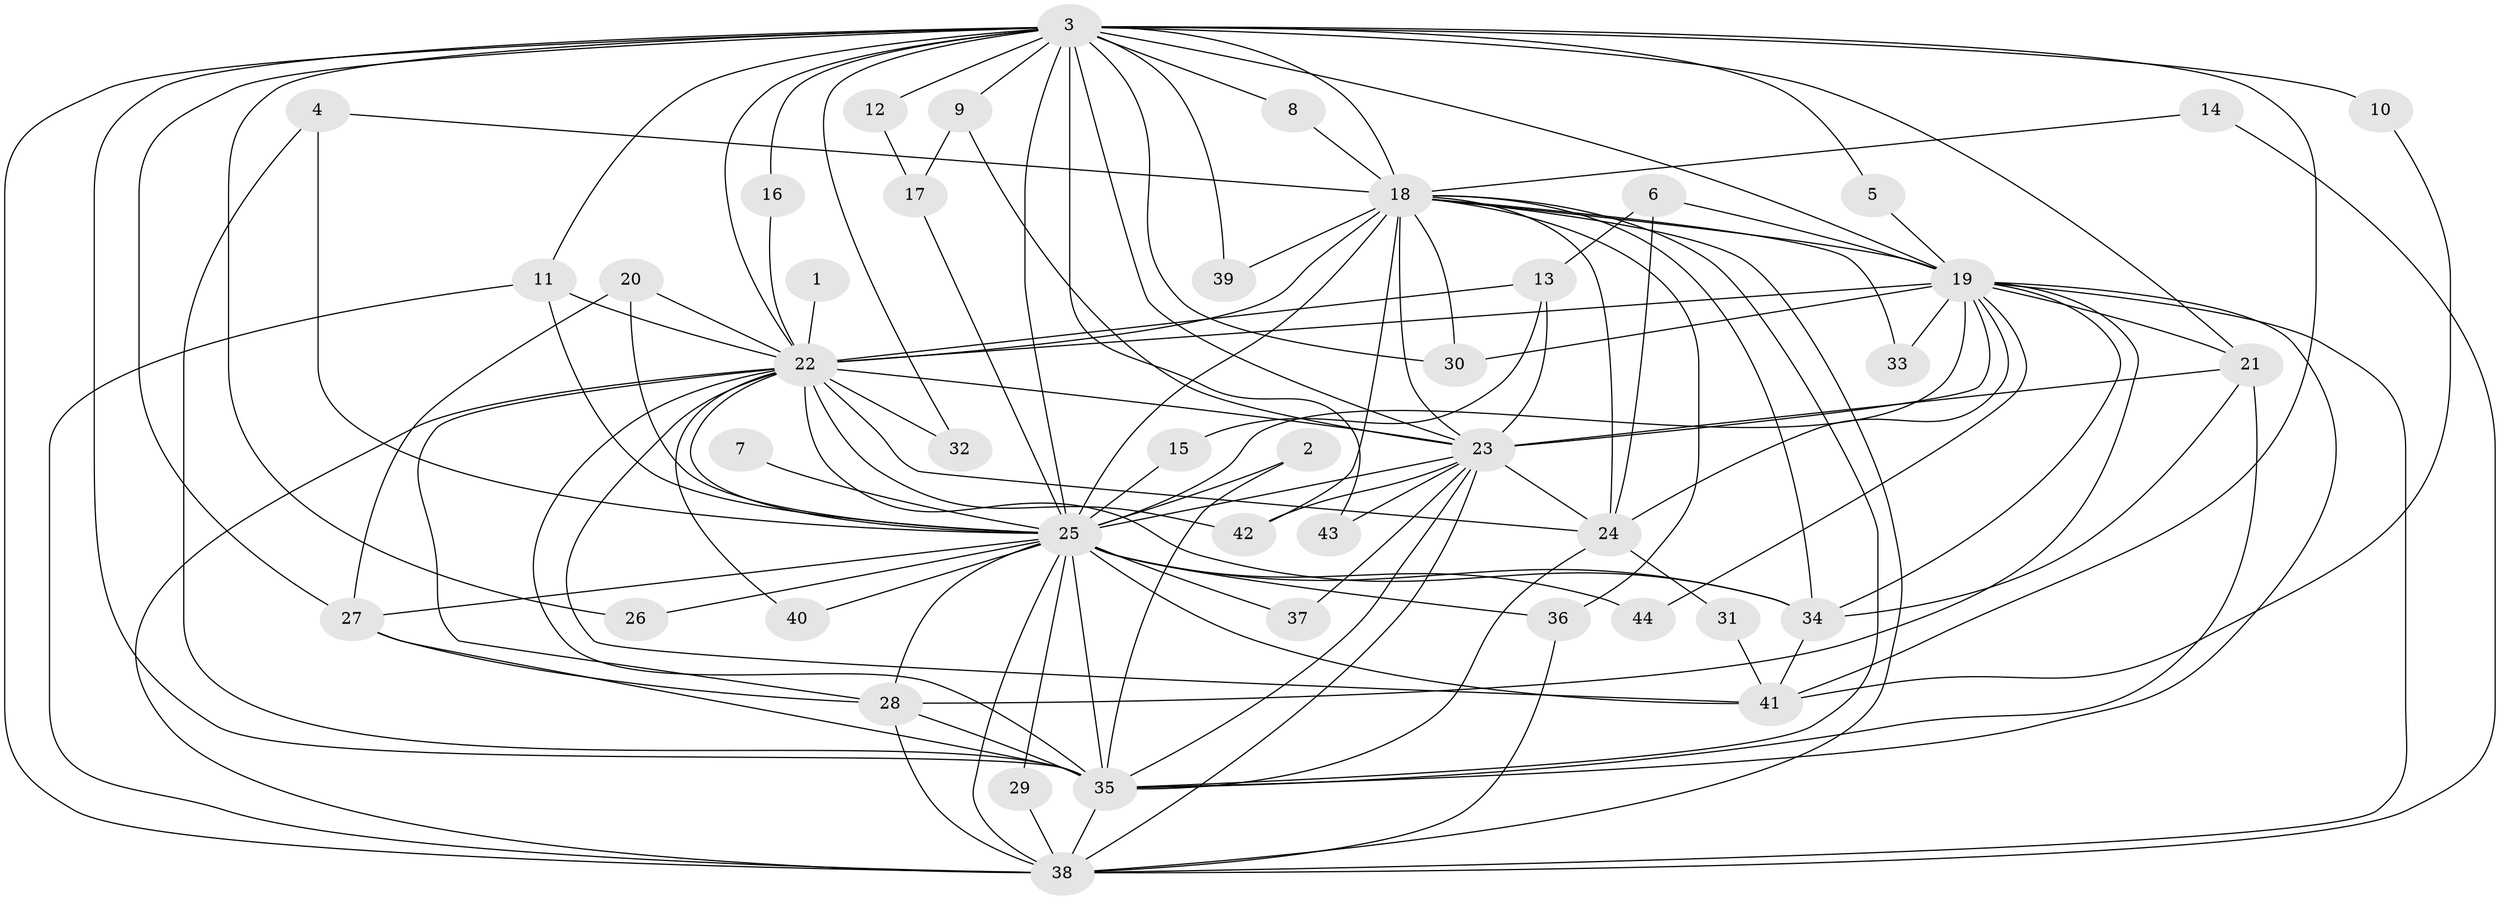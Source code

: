 // original degree distribution, {20: 0.022727272727272728, 17: 0.022727272727272728, 31: 0.011363636363636364, 24: 0.011363636363636364, 18: 0.011363636363636364, 16: 0.011363636363636364, 15: 0.022727272727272728, 2: 0.48863636363636365, 5: 0.056818181818181816, 3: 0.2727272727272727, 4: 0.056818181818181816, 6: 0.011363636363636364}
// Generated by graph-tools (version 1.1) at 2025/25/03/09/25 03:25:50]
// undirected, 44 vertices, 121 edges
graph export_dot {
graph [start="1"]
  node [color=gray90,style=filled];
  1;
  2;
  3;
  4;
  5;
  6;
  7;
  8;
  9;
  10;
  11;
  12;
  13;
  14;
  15;
  16;
  17;
  18;
  19;
  20;
  21;
  22;
  23;
  24;
  25;
  26;
  27;
  28;
  29;
  30;
  31;
  32;
  33;
  34;
  35;
  36;
  37;
  38;
  39;
  40;
  41;
  42;
  43;
  44;
  1 -- 22 [weight=1.0];
  2 -- 25 [weight=1.0];
  2 -- 35 [weight=1.0];
  3 -- 5 [weight=1.0];
  3 -- 8 [weight=1.0];
  3 -- 9 [weight=1.0];
  3 -- 10 [weight=2.0];
  3 -- 11 [weight=1.0];
  3 -- 12 [weight=1.0];
  3 -- 16 [weight=1.0];
  3 -- 18 [weight=4.0];
  3 -- 19 [weight=2.0];
  3 -- 21 [weight=1.0];
  3 -- 22 [weight=2.0];
  3 -- 23 [weight=2.0];
  3 -- 25 [weight=3.0];
  3 -- 26 [weight=1.0];
  3 -- 27 [weight=1.0];
  3 -- 30 [weight=1.0];
  3 -- 32 [weight=1.0];
  3 -- 35 [weight=2.0];
  3 -- 38 [weight=3.0];
  3 -- 39 [weight=2.0];
  3 -- 41 [weight=1.0];
  3 -- 43 [weight=1.0];
  4 -- 18 [weight=1.0];
  4 -- 25 [weight=1.0];
  4 -- 35 [weight=1.0];
  5 -- 19 [weight=1.0];
  6 -- 13 [weight=1.0];
  6 -- 19 [weight=1.0];
  6 -- 24 [weight=1.0];
  7 -- 25 [weight=1.0];
  8 -- 18 [weight=1.0];
  9 -- 17 [weight=1.0];
  9 -- 23 [weight=1.0];
  10 -- 41 [weight=1.0];
  11 -- 22 [weight=1.0];
  11 -- 25 [weight=1.0];
  11 -- 38 [weight=1.0];
  12 -- 17 [weight=1.0];
  13 -- 15 [weight=1.0];
  13 -- 22 [weight=1.0];
  13 -- 23 [weight=2.0];
  14 -- 18 [weight=1.0];
  14 -- 38 [weight=1.0];
  15 -- 25 [weight=1.0];
  16 -- 22 [weight=1.0];
  17 -- 25 [weight=1.0];
  18 -- 19 [weight=2.0];
  18 -- 22 [weight=4.0];
  18 -- 23 [weight=3.0];
  18 -- 24 [weight=2.0];
  18 -- 25 [weight=2.0];
  18 -- 30 [weight=2.0];
  18 -- 33 [weight=1.0];
  18 -- 34 [weight=1.0];
  18 -- 35 [weight=2.0];
  18 -- 36 [weight=1.0];
  18 -- 38 [weight=2.0];
  18 -- 39 [weight=1.0];
  18 -- 42 [weight=4.0];
  19 -- 21 [weight=1.0];
  19 -- 22 [weight=1.0];
  19 -- 23 [weight=1.0];
  19 -- 24 [weight=1.0];
  19 -- 25 [weight=2.0];
  19 -- 28 [weight=1.0];
  19 -- 30 [weight=1.0];
  19 -- 33 [weight=1.0];
  19 -- 34 [weight=1.0];
  19 -- 35 [weight=1.0];
  19 -- 38 [weight=1.0];
  19 -- 44 [weight=1.0];
  20 -- 22 [weight=1.0];
  20 -- 25 [weight=2.0];
  20 -- 27 [weight=1.0];
  21 -- 23 [weight=1.0];
  21 -- 34 [weight=1.0];
  21 -- 35 [weight=1.0];
  22 -- 23 [weight=1.0];
  22 -- 24 [weight=1.0];
  22 -- 25 [weight=1.0];
  22 -- 28 [weight=1.0];
  22 -- 32 [weight=1.0];
  22 -- 34 [weight=1.0];
  22 -- 35 [weight=1.0];
  22 -- 38 [weight=1.0];
  22 -- 40 [weight=1.0];
  22 -- 41 [weight=1.0];
  22 -- 42 [weight=1.0];
  23 -- 24 [weight=1.0];
  23 -- 25 [weight=1.0];
  23 -- 35 [weight=1.0];
  23 -- 37 [weight=1.0];
  23 -- 38 [weight=1.0];
  23 -- 42 [weight=1.0];
  23 -- 43 [weight=1.0];
  24 -- 31 [weight=1.0];
  24 -- 35 [weight=1.0];
  25 -- 26 [weight=1.0];
  25 -- 27 [weight=1.0];
  25 -- 28 [weight=1.0];
  25 -- 29 [weight=1.0];
  25 -- 34 [weight=1.0];
  25 -- 35 [weight=1.0];
  25 -- 36 [weight=1.0];
  25 -- 37 [weight=1.0];
  25 -- 38 [weight=1.0];
  25 -- 40 [weight=1.0];
  25 -- 41 [weight=1.0];
  25 -- 44 [weight=2.0];
  27 -- 28 [weight=1.0];
  27 -- 35 [weight=1.0];
  28 -- 35 [weight=1.0];
  28 -- 38 [weight=1.0];
  29 -- 38 [weight=1.0];
  31 -- 41 [weight=1.0];
  34 -- 41 [weight=1.0];
  35 -- 38 [weight=2.0];
  36 -- 38 [weight=1.0];
}
